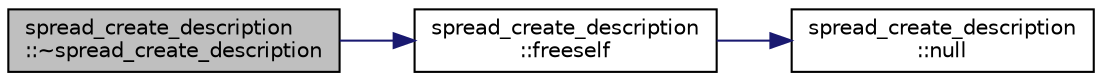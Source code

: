 digraph "spread_create_description::~spread_create_description"
{
  edge [fontname="Helvetica",fontsize="10",labelfontname="Helvetica",labelfontsize="10"];
  node [fontname="Helvetica",fontsize="10",shape=record];
  rankdir="LR";
  Node3 [label="spread_create_description\l::~spread_create_description",height=0.2,width=0.4,color="black", fillcolor="grey75", style="filled", fontcolor="black"];
  Node3 -> Node4 [color="midnightblue",fontsize="10",style="solid",fontname="Helvetica"];
  Node4 [label="spread_create_description\l::freeself",height=0.2,width=0.4,color="black", fillcolor="white", style="filled",URL="$d0/df6/classspread__create__description.html#a651b3882463fba990939d03a5769cf84"];
  Node4 -> Node5 [color="midnightblue",fontsize="10",style="solid",fontname="Helvetica"];
  Node5 [label="spread_create_description\l::null",height=0.2,width=0.4,color="black", fillcolor="white", style="filled",URL="$d0/df6/classspread__create__description.html#a796e51042e644061d7993faa2df82720"];
}
